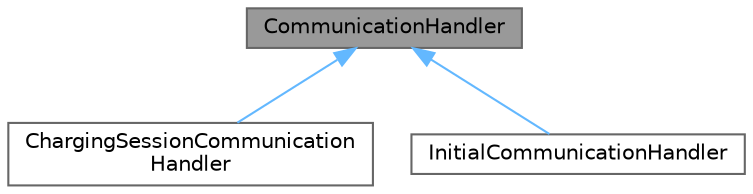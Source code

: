 digraph "CommunicationHandler"
{
 // LATEX_PDF_SIZE
  bgcolor="transparent";
  edge [fontname=Helvetica,fontsize=10,labelfontname=Helvetica,labelfontsize=10];
  node [fontname=Helvetica,fontsize=10,shape=box,height=0.2,width=0.4];
  Node1 [id="Node000001",label="CommunicationHandler",height=0.2,width=0.4,color="gray40", fillcolor="grey60", style="filled", fontcolor="black",tooltip="A class to handle communication sessions."];
  Node1 -> Node2 [id="edge1_Node000001_Node000002",dir="back",color="steelblue1",style="solid",tooltip=" "];
  Node2 [id="Node000002",label="ChargingSessionCommunication\lHandler",height=0.2,width=0.4,color="gray40", fillcolor="white", style="filled",URL="$class_charging_session_communication_handler.html",tooltip="A class to handle communication during a charging session."];
  Node1 -> Node3 [id="edge2_Node000001_Node000003",dir="back",color="steelblue1",style="solid",tooltip=" "];
  Node3 [id="Node000003",label="InitialCommunicationHandler",height=0.2,width=0.4,color="gray40", fillcolor="white", style="filled",URL="$class_initial_communication_handler.html",tooltip="A class to handle initial communication with a car."];
}
